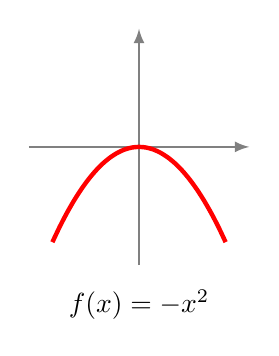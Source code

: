 \begin{tikzpicture}
	\draw[->,>=latex, gray, thick] (-1.4,0) -- (1.4,0);
	\draw[->,>=latex, gray, thick] (0,-1.5) -- (0,1.5);
    \draw[color=red,domain=-1.1:1.1,ultra thick,smooth] plot (\x,{-\x*\x)});
    \node at (0,-2) {$f(x)=-x^2$};
\end{tikzpicture}